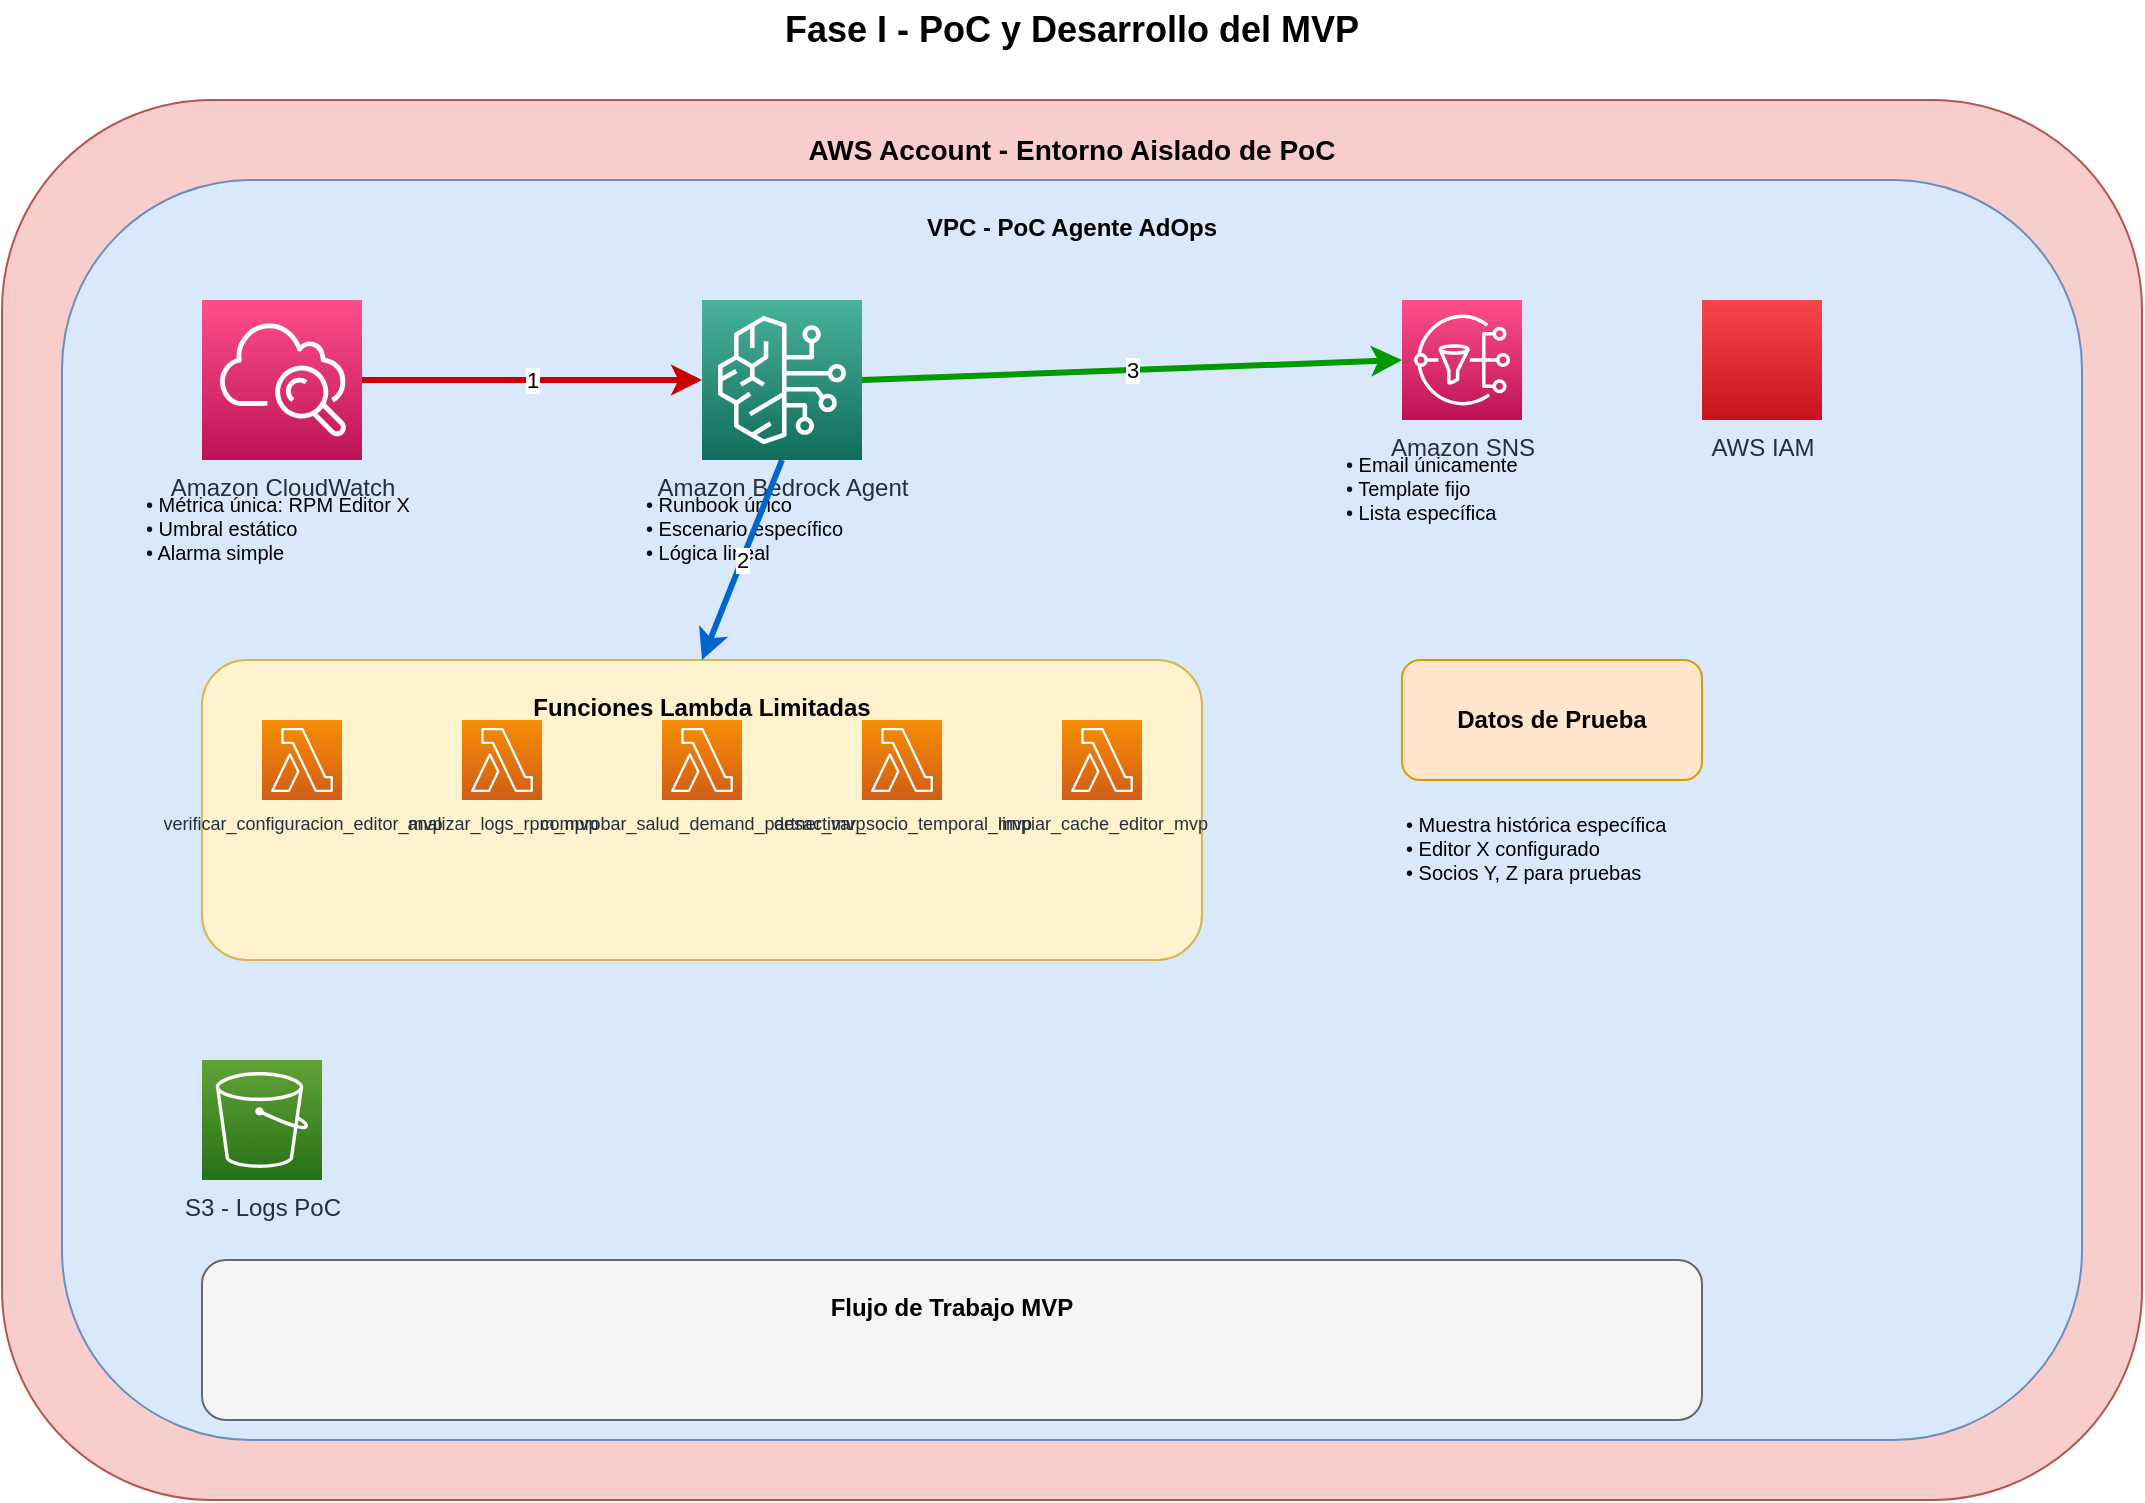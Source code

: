 <mxfile version="22.1.16">
  <diagram name="Fase-1-MVP-Architecture" id="fase1-mvp">
    <mxGraphModel dx="1422" dy="794" grid="1" gridSize="10" guides="1" tooltips="1" connect="1" arrows="1" fold="1" page="1" pageScale="1" pageWidth="1169" pageHeight="827" math="0" shadow="0">
      <root>
        <mxCell id="0" />
        <mxCell id="1" parent="0" />

        <!-- Title -->
        <mxCell id="title" value="Fase I - PoC y Desarrollo del MVP" style="text;html=1;strokeColor=none;fillColor=none;align=center;verticalAlign=middle;whiteSpace=wrap;rounded=0;fontSize=18;fontStyle=1;" vertex="1" parent="1">
          <mxGeometry x="400" y="20" width="370" height="30" as="geometry" />
        </mxCell>

        <!-- AWS Account Container -->
        <mxCell id="aws-account-f1" value="AWS Account - Entorno Aislado de PoC" style="rounded=1;whiteSpace=wrap;html=1;fillColor=#f8cecc;strokeColor=#b85450;fontSize=14;fontStyle=1;verticalAlign=top;spacingTop=10;" vertex="1" parent="1">
          <mxGeometry x="50" y="70" width="1070" height="700" as="geometry" />
        </mxCell>

        <!-- VPC Container -->
        <mxCell id="vpc-f1" value="VPC - PoC Agente AdOps" style="rounded=1;whiteSpace=wrap;html=1;fillColor=#dae8fc;strokeColor=#6c8ebf;fontSize=12;fontStyle=1;verticalAlign=top;spacingTop=10;" vertex="1" parent="1">
          <mxGeometry x="80" y="110" width="1010" height="630" as="geometry" />
        </mxCell>

        <!-- Simple Architecture for MVP -->
        <!-- 1. CloudWatch Monitoring (Simple) -->
        <mxCell id="cloudwatch-simple" value="Amazon CloudWatch" style="sketch=0;points=[[0,0,0],[0.25,0,0],[0.5,0,0],[0.75,0,0],[1,0,0],[0,1,0],[0.25,1,0],[0.5,1,0],[0.75,1,0],[1,1,0],[0,0.25,0],[0,0.5,0],[0,0.75,0],[1,0.25,0],[1,0.5,0],[1,0.75,0]];outlineConnect=0;fontColor=#232F3E;gradientColor=#FF4F8B;gradientDirection=north;fillColor=#BC1356;strokeColor=#ffffff;dashed=0;verticalLabelPosition=bottom;verticalAlign=top;align=center;html=1;fontSize=12;fontStyle=0;aspect=fixed;shape=mxgraph.aws4.resourceIcon;resIcon=mxgraph.aws4.cloudwatch;" vertex="1" parent="1">
          <mxGeometry x="150" y="170" width="80" height="80" as="geometry" />
        </mxCell>

        <mxCell id="cloudwatch-label-f1" value="• Métrica única: RPM Editor X&#10;• Umbral estático&#10;• Alarma simple" style="text;html=1;strokeColor=none;fillColor=none;align=left;verticalAlign=top;whiteSpace=wrap;rounded=0;fontSize=10;" vertex="1" parent="1">
          <mxGeometry x="120" y="260" width="140" height="50" as="geometry" />
        </mxCell>

        <!-- 2. Bedrock Agent (Single Scenario) -->
        <mxCell id="bedrock-mvp" value="Amazon Bedrock Agent" style="sketch=0;points=[[0,0,0],[0.25,0,0],[0.5,0,0],[0.75,0,0],[1,0,0],[0,1,0],[0.25,1,0],[0.5,1,0],[0.75,1,0],[1,1,0],[0,0.25,0],[0,0.5,0],[0,0.75,0],[1,0.25,0],[1,0.5,0],[1,0.75,0]];outlineConnect=0;fontColor=#232F3E;gradientColor=#4AB29A;gradientDirection=north;fillColor=#116D5B;strokeColor=#ffffff;dashed=0;verticalLabelPosition=bottom;verticalAlign=top;align=center;html=1;fontSize=12;fontStyle=0;aspect=fixed;shape=mxgraph.aws4.resourceIcon;resIcon=mxgraph.aws4.bedrock;" vertex="1" parent="1">
          <mxGeometry x="400" y="170" width="80" height="80" as="geometry" />
        </mxCell>

        <mxCell id="bedrock-label-f1" value="• Runbook único&#10;• Escenario específico&#10;• Lógica lineal" style="text;html=1;strokeColor=none;fillColor=none;align=left;verticalAlign=top;whiteSpace=wrap;rounded=0;fontSize=10;" vertex="1" parent="1">
          <mxGeometry x="370" y="260" width="140" height="50" as="geometry" />
        </mxCell>

        <!-- 3. Lambda Functions (Limited Set) -->
        <mxCell id="lambda-group-f1" value="Funciones Lambda Limitadas" style="rounded=1;whiteSpace=wrap;html=1;fillColor=#fff2cc;strokeColor=#d6b656;fontSize=12;fontStyle=1;verticalAlign=top;spacingTop=10;" vertex="1" parent="1">
          <mxGeometry x="150" y="350" width="500" height="150" as="geometry" />
        </mxCell>

        <!-- Diagnostic Lambda -->
        <mxCell id="lambda-diag-f1" value="verificar_configuracion_editor_mvp" style="sketch=0;points=[[0,0,0],[0.25,0,0],[0.5,0,0],[0.75,0,0],[1,0,0],[0,1,0],[0.25,1,0],[0.5,1,0],[0.75,1,0],[1,1,0],[0,0.25,0],[0,0.5,0],[0,0.75,0],[1,0.25,0],[1,0.5,0],[1,0.75,0]];outlineConnect=0;fontColor=#232F3E;gradientColor=#F78E04;gradientDirection=north;fillColor=#D05C17;strokeColor=#ffffff;dashed=0;verticalLabelPosition=bottom;verticalAlign=top;align=center;html=1;fontSize=9;fontStyle=0;aspect=fixed;shape=mxgraph.aws4.resourceIcon;resIcon=mxgraph.aws4.lambda;" vertex="1" parent="1">
          <mxGeometry x="180" y="380" width="40" height="40" as="geometry" />
        </mxCell>

        <mxCell id="lambda-logs-f1" value="analizar_logs_rpm_mvp" style="sketch=0;points=[[0,0,0],[0.25,0,0],[0.5,0,0],[0.75,0,0],[1,0,0],[0,1,0],[0.25,1,0],[0.5,1,0],[0.75,1,0],[1,1,0],[0,0.25,0],[0,0.5,0],[0,0.75,0],[1,0.25,0],[1,0.5,0],[1,0.75,0]];outlineConnect=0;fontColor=#232F3E;gradientColor=#F78E04;gradientDirection=north;fillColor=#D05C17;strokeColor=#ffffff;dashed=0;verticalLabelPosition=bottom;verticalAlign=top;align=center;html=1;fontSize=9;fontStyle=0;aspect=fixed;shape=mxgraph.aws4.resourceIcon;resIcon=mxgraph.aws4.lambda;" vertex="1" parent="1">
          <mxGeometry x="280" y="380" width="40" height="40" as="geometry" />
        </mxCell>

        <mxCell id="lambda-health-f1" value="comprobar_salud_demand_partner_mvp" style="sketch=0;points=[[0,0,0],[0.25,0,0],[0.5,0,0],[0.75,0,0],[1,0,0],[0,1,0],[0.25,1,0],[0.5,1,0],[0.75,1,0],[1,1,0],[0,0.25,0],[0,0.5,0],[0,0.75,0],[1,0.25,0],[1,0.5,0],[1,0.75,0]];outlineConnect=0;fontColor=#232F3E;gradientColor=#F78E04;gradientDirection=north;fillColor=#D05C17;strokeColor=#ffffff;dashed=0;verticalLabelPosition=bottom;verticalAlign=top;align=center;html=1;fontSize=9;fontStyle=0;aspect=fixed;shape=mxgraph.aws4.resourceIcon;resIcon=mxgraph.aws4.lambda;" vertex="1" parent="1">
          <mxGeometry x="380" y="380" width="40" height="40" as="geometry" />
        </mxCell>

        <!-- Remediation Lambda -->
        <mxCell id="lambda-remediation-f1" value="desactivar_socio_temporal_mvp" style="sketch=0;points=[[0,0,0],[0.25,0,0],[0.5,0,0],[0.75,0,0],[1,0,0],[0,1,0],[0.25,1,0],[0.5,1,0],[0.75,1,0],[1,1,0],[0,0.25,0],[0,0.5,0],[0,0.75,0],[1,0.25,0],[1,0.5,0],[1,0.75,0]];outlineConnect=0;fontColor=#232F3E;gradientColor=#F78E04;gradientDirection=north;fillColor=#D05C17;strokeColor=#ffffff;dashed=0;verticalLabelPosition=bottom;verticalAlign=top;align=center;html=1;fontSize=9;fontStyle=0;aspect=fixed;shape=mxgraph.aws4.resourceIcon;resIcon=mxgraph.aws4.lambda;" vertex="1" parent="1">
          <mxGeometry x="480" y="380" width="40" height="40" as="geometry" />
        </mxCell>

        <mxCell id="lambda-cache-f1" value="limpiar_cache_editor_mvp" style="sketch=0;points=[[0,0,0],[0.25,0,0],[0.5,0,0],[0.75,0,0],[1,0,0],[0,1,0],[0.25,1,0],[0.5,1,0],[0.75,1,0],[1,1,0],[0,0.25,0],[0,0.5,0],[0,0.75,0],[1,0.25,0],[1,0.5,0],[1,0.75,0]];outlineConnect=0;fontColor=#232F3E;gradientColor=#F78E04;gradientDirection=north;fillColor=#D05C17;strokeColor=#ffffff;dashed=0;verticalLabelPosition=bottom;verticalAlign=top;align=center;html=1;fontSize=9;fontStyle=0;aspect=fixed;shape=mxgraph.aws4.resourceIcon;resIcon=mxgraph.aws4.lambda;" vertex="1" parent="1">
          <mxGeometry x="580" y="380" width="40" height="40" as="geometry" />
        </mxCell>

        <!-- 4. Simple Data Storage -->
        <mxCell id="s3-mvp" value="S3 - Logs PoC" style="sketch=0;points=[[0,0,0],[0.25,0,0],[0.5,0,0],[0.75,0,0],[1,0,0],[0,1,0],[0.25,1,0],[0.5,1,0],[0.75,1,0],[1,1,0],[0,0.25,0],[0,0.5,0],[0,0.75,0],[1,0.25,0],[1,0.5,0],[1,0.75,0]];outlineConnect=0;fontColor=#232F3E;gradientColor=#60A337;gradientDirection=north;fillColor=#277116;strokeColor=#ffffff;dashed=0;verticalLabelPosition=bottom;verticalAlign=top;align=center;html=1;fontSize=12;fontStyle=0;aspect=fixed;shape=mxgraph.aws4.resourceIcon;resIcon=mxgraph.aws4.s3;" vertex="1" parent="1">
          <mxGeometry x="150" y="550" width="60" height="60" as="geometry" />
        </mxCell>

        <!-- 5. Simple Notification -->
        <mxCell id="sns-mvp" value="Amazon SNS" style="sketch=0;points=[[0,0,0],[0.25,0,0],[0.5,0,0],[0.75,0,0],[1,0,0],[0,1,0],[0.25,1,0],[0.5,1,0],[0.75,1,0],[1,1,0],[0,0.25,0],[0,0.5,0],[0,0.75,0],[1,0.25,0],[1,0.5,0],[1,0.75,0]];outlineConnect=0;fontColor=#232F3E;gradientColor=#FF4F8B;gradientDirection=north;fillColor=#BC1356;strokeColor=#ffffff;dashed=0;verticalLabelPosition=bottom;verticalAlign=top;align=center;html=1;fontSize=12;fontStyle=0;aspect=fixed;shape=mxgraph.aws4.resourceIcon;resIcon=mxgraph.aws4.sns;" vertex="1" parent="1">
          <mxGeometry x="750" y="170" width="60" height="60" as="geometry" />
        </mxCell>

        <mxCell id="sns-label-f1" value="• Email únicamente&#10;• Template fijo&#10;• Lista específica" style="text;html=1;strokeColor=none;fillColor=none;align=left;verticalAlign=top;whiteSpace=wrap;rounded=0;fontSize=10;" vertex="1" parent="1">
          <mxGeometry x="720" y="240" width="120" height="50" as="geometry" />
        </mxCell>

        <!-- 6. Basic IAM -->
        <mxCell id="iam-mvp" value="AWS IAM" style="sketch=0;points=[[0,0,0],[0.25,0,0],[0.5,0,0],[0.75,0,0],[1,0,0],[0,1,0],[0.25,1,0],[0.5,1,0],[0.75,1,0],[1,1,0],[0,0.25,0],[0,0.5,0],[0,0.75,0],[1,0.25,0],[1,0.5,0],[1,0.75,0]];outlineConnect=0;fontColor=#232F3E;gradientColor=#F54749;gradientDirection=north;fillColor=#C7131F;strokeColor=#ffffff;dashed=0;verticalLabelPosition=bottom;verticalAlign=top;align=center;html=1;fontSize=12;fontStyle=0;aspect=fixed;shape=mxgraph.aws4.resourceIcon;resIcon=mxgraph.aws4.iam;" vertex="1" parent="1">
          <mxGeometry x="900" y="170" width="60" height="60" as="geometry" />
        </mxCell>

        <!-- External Test Data -->
        <mxCell id="test-data" value="Datos de Prueba" style="rounded=1;whiteSpace=wrap;html=1;fillColor=#ffe6cc;strokeColor=#d79b00;fontSize=12;fontStyle=1;" vertex="1" parent="1">
          <mxGeometry x="750" y="350" width="150" height="60" as="geometry" />
        </mxCell>

        <mxCell id="test-data-label" value="• Muestra histórica específica&#10;• Editor X configurado&#10;• Socios Y, Z para pruebas" style="text;html=1;strokeColor=none;fillColor=none;align=left;verticalAlign=top;whiteSpace=wrap;rounded=0;fontSize=10;" vertex="1" parent="1">
          <mxGeometry x="750" y="420" width="170" height="50" as="geometry" />
        </mxCell>

        <!-- Flow Arrows for MVP -->
        <mxCell id="flow1-f1" value="1" style="endArrow=classic;html=1;rounded=0;exitX=1;exitY=0.5;exitDx=0;exitDy=0;exitPerimeter=0;entryX=0;entryY=0.5;entryDx=0;entryDy=0;entryPerimeter=0;strokeColor=#CC0000;strokeWidth=3;" edge="1" parent="1" source="cloudwatch-simple" target="bedrock-mvp">
          <mxGeometry width="50" height="50" relative="1" as="geometry">
            <mxPoint x="300" y="300" as="sourcePoint" />
            <mxPoint x="350" y="250" as="targetPoint" />
          </mxGeometry>
        </mxCell>

        <mxCell id="flow2-f1" value="2" style="endArrow=classic;html=1;rounded=0;exitX=0.5;exitY=1;exitDx=0;exitDy=0;exitPerimeter=0;entryX=0.5;entryY=0;entryDx=0;entryDy=0;strokeColor=#0066CC;strokeWidth=3;" edge="1" parent="1" source="bedrock-mvp" target="lambda-group-f1">
          <mxGeometry width="50" height="50" relative="1" as="geometry">
            <mxPoint x="440" y="280" as="sourcePoint" />
            <mxPoint x="400" y="350" as="targetPoint" />
          </mxGeometry>
        </mxCell>

        <mxCell id="flow3-f1" value="3" style="endArrow=classic;html=1;rounded=0;exitX=1;exitY=0.5;exitDx=0;exitDy=0;exitPerimeter=0;entryX=0;entryY=0.5;entryDx=0;entryDy=0;entryPerimeter=0;strokeColor=#009900;strokeWidth=3;" edge="1" parent="1" source="bedrock-mvp" target="sns-mvp">
          <mxGeometry width="50" height="50" relative="1" as="geometry">
            <mxPoint x="500" y="220" as="sourcePoint" />
            <mxPoint x="700" y="200" as="targetPoint" />
          </mxGeometry>
        </mxCell>

        <!-- MVP Workflow Description -->
        <mxCell id="workflow-f1" value="Flujo de Trabajo MVP" style="rounded=1;whiteSpace=wrap;html=1;fillColor=#f5f5f5;strokeColor=#666666;fontSize=12;fontStyle=1;verticalAlign=top;spacingTop=10;" vertex="1" parent="1">
          <mxGeometry x="150" y="650" width="750" height="80" as="geometry" />
        </mxCell>

        <mxCell id="workflow-text-f1" value="1. CloudWatch detecta RPM < umbral → 2. Activa Bedrock Agent → 3. Ejecuta secuencia fija de Lambda → 4. Notifica resultado via SNS&#10;&#10;Limitaciones: Un escenario, secuencia fija, sin aprendizaje, herramientas limitadas" style="text;html=1;strokeColor=none;fillColor=none;align=left;verticalAlign=top;whiteSpace=wrap;rounded=0;fontSize=11;" vertex="1" parent="1">
          <mxGeometry x="170" y="670" width="710" height="50" as="geometry" />
        </mxCell>

        <!-- Success Criteria Box -->
        <mxCell id="success-criteria-f1" value="Criterios de Éxito Fase I" style="rounded=1;whiteSpace=wrap;html=1;fillColor=#e1d5e7;strokeColor=#9673a6;fontSize=12;fontStyle=1;verticalAlign=top;spacingTop=10;" vertex="1" parent="1">
          <mxGeometry x="750" y="550" width="300" height="80" as="geometry" />
        </mxCell>

        <mxCell id="success-text-f1" value="• Detección automática de problema específico&#10;• Diagnóstico exitoso en 90% de casos&#10;• Resolución autónoma en 70% de casos&#10;• Tiempo total < 15 minutos" style="text;html=1;strokeColor=none;fillColor=none;align=left;verticalAlign=top;whiteSpace=wrap;rounded=0;fontSize=10;" vertex="1" parent="1">
          <mxGeometry x="770" y="570" width="260" height="50" as="geometry" />
        </mxCell>

      </root>
    </mxGraphModel>
  </diagram>
</mxfile>